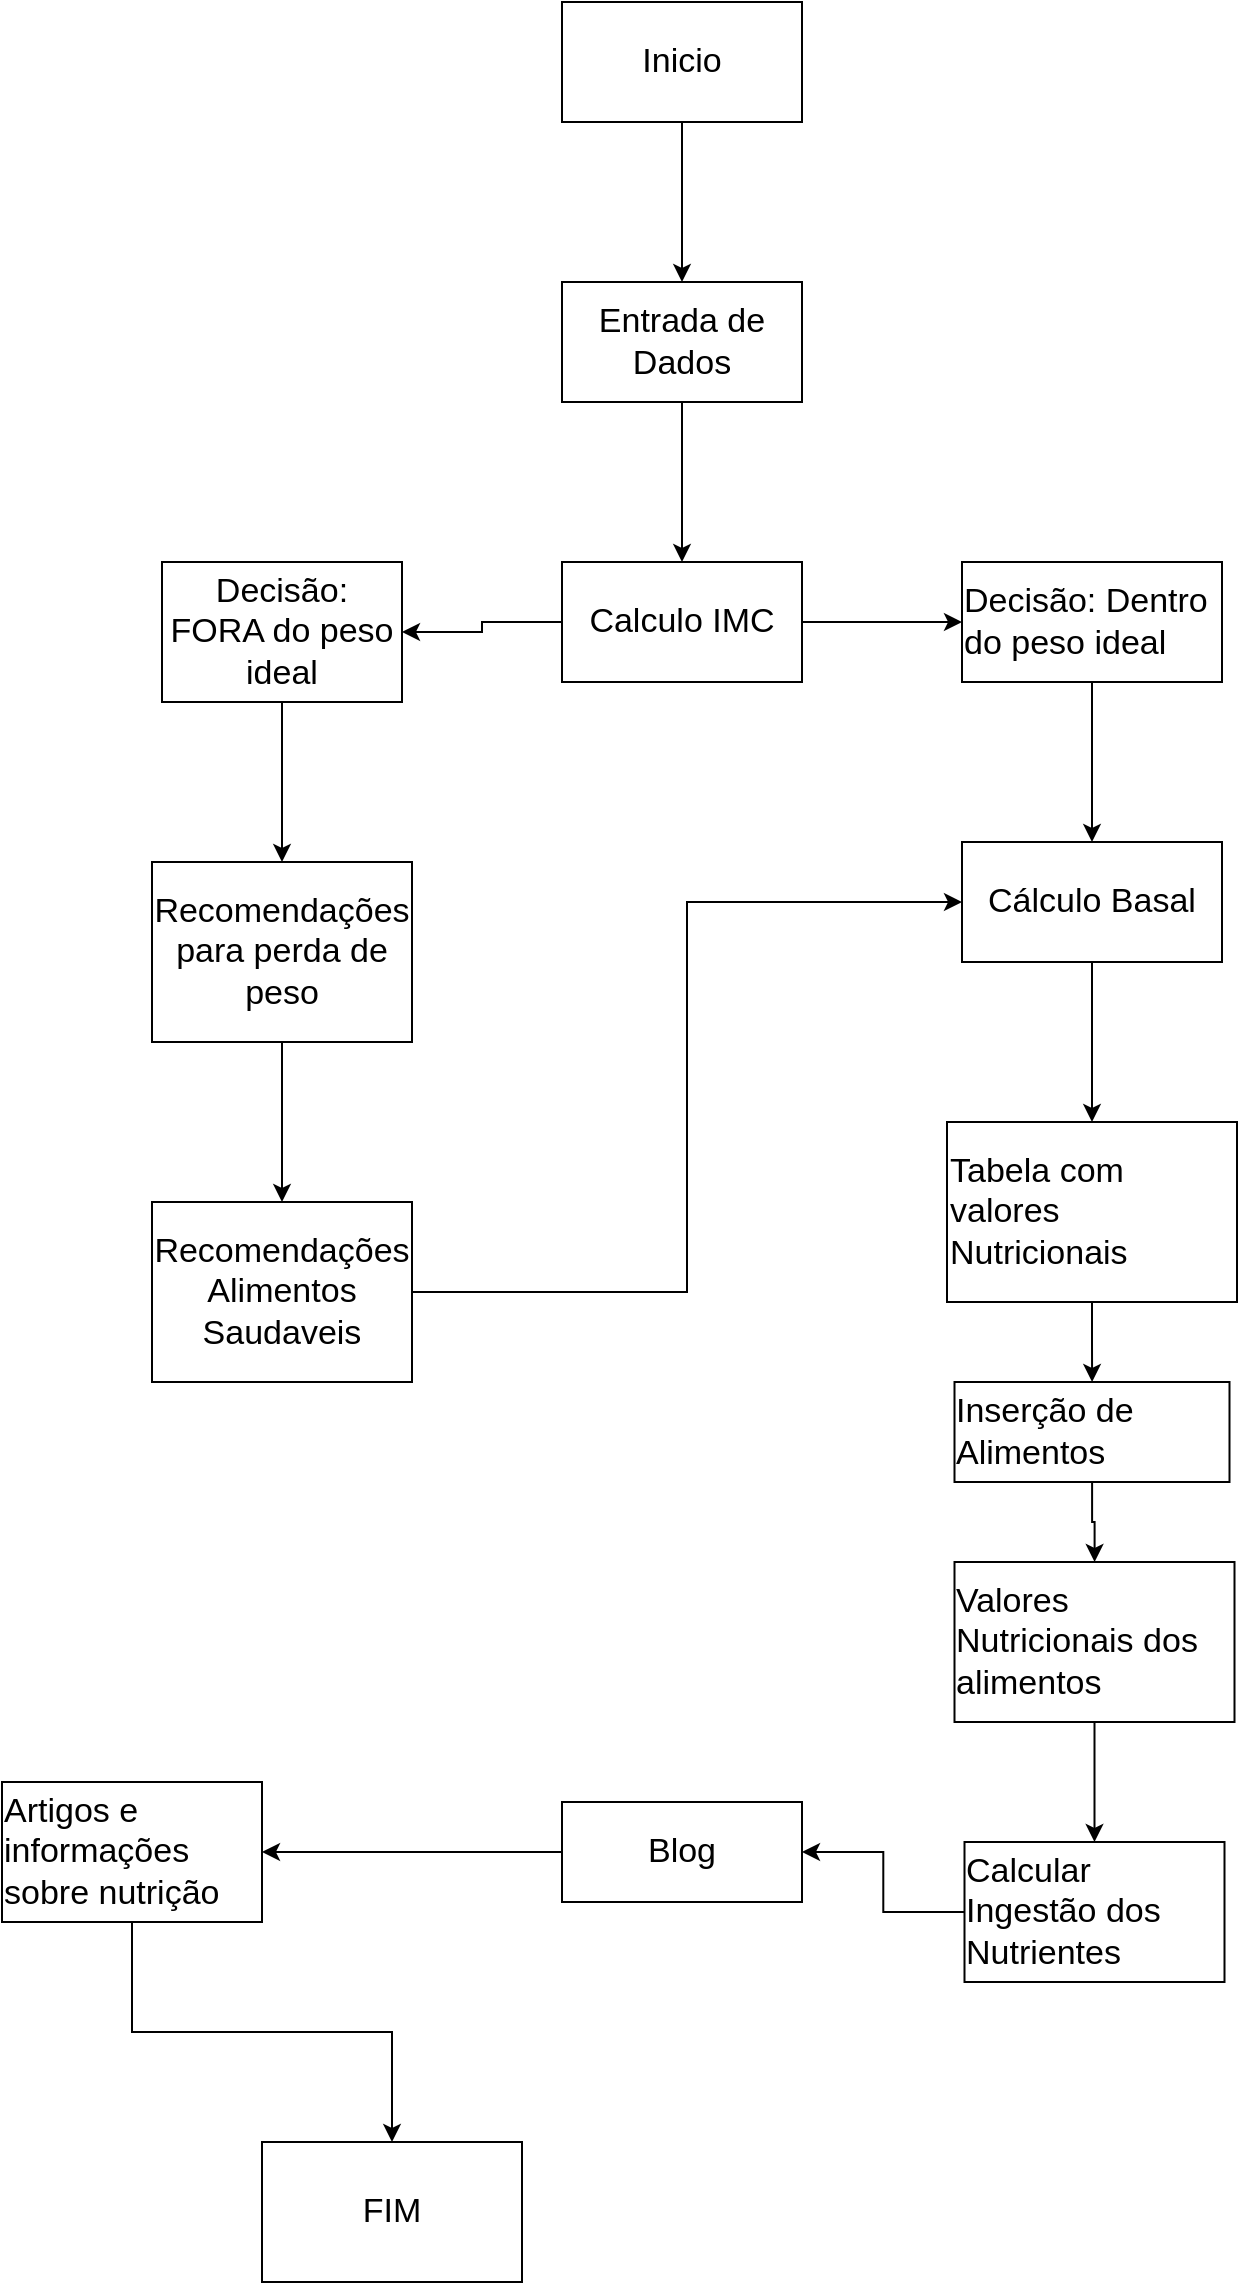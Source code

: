 <mxfile version="21.5.2" type="github">
  <diagram name="Página-1" id="-aCscPGjMUDcG00FSvme">
    <mxGraphModel dx="1434" dy="768" grid="1" gridSize="10" guides="1" tooltips="1" connect="1" arrows="1" fold="1" page="1" pageScale="1" pageWidth="1100" pageHeight="850" math="0" shadow="0">
      <root>
        <mxCell id="0" />
        <mxCell id="1" parent="0" />
        <mxCell id="FosLZs8mTLWsPHXDbrrZ-3" value="" style="edgeStyle=orthogonalEdgeStyle;rounded=0;orthogonalLoop=1;jettySize=auto;html=1;" edge="1" parent="1" source="FosLZs8mTLWsPHXDbrrZ-1" target="FosLZs8mTLWsPHXDbrrZ-2">
          <mxGeometry relative="1" as="geometry" />
        </mxCell>
        <mxCell id="FosLZs8mTLWsPHXDbrrZ-1" value="&lt;font style=&quot;font-size: 17px;&quot;&gt;Inicio&lt;/font&gt;" style="rounded=0;whiteSpace=wrap;html=1;" vertex="1" parent="1">
          <mxGeometry x="400" y="80" width="120" height="60" as="geometry" />
        </mxCell>
        <mxCell id="FosLZs8mTLWsPHXDbrrZ-5" value="" style="edgeStyle=orthogonalEdgeStyle;rounded=0;orthogonalLoop=1;jettySize=auto;html=1;" edge="1" parent="1" source="FosLZs8mTLWsPHXDbrrZ-2" target="FosLZs8mTLWsPHXDbrrZ-4">
          <mxGeometry relative="1" as="geometry" />
        </mxCell>
        <mxCell id="FosLZs8mTLWsPHXDbrrZ-2" value="&lt;font style=&quot;font-size: 17px;&quot;&gt;Entrada de Dados &lt;/font&gt;" style="rounded=0;whiteSpace=wrap;html=1;" vertex="1" parent="1">
          <mxGeometry x="400" y="220" width="120" height="60" as="geometry" />
        </mxCell>
        <mxCell id="FosLZs8mTLWsPHXDbrrZ-9" value="" style="edgeStyle=orthogonalEdgeStyle;rounded=0;orthogonalLoop=1;jettySize=auto;html=1;" edge="1" parent="1" source="FosLZs8mTLWsPHXDbrrZ-4" target="FosLZs8mTLWsPHXDbrrZ-8">
          <mxGeometry relative="1" as="geometry" />
        </mxCell>
        <mxCell id="FosLZs8mTLWsPHXDbrrZ-30" value="" style="edgeStyle=orthogonalEdgeStyle;rounded=0;orthogonalLoop=1;jettySize=auto;html=1;" edge="1" parent="1" source="FosLZs8mTLWsPHXDbrrZ-4" target="FosLZs8mTLWsPHXDbrrZ-29">
          <mxGeometry relative="1" as="geometry" />
        </mxCell>
        <mxCell id="FosLZs8mTLWsPHXDbrrZ-4" value="&lt;font style=&quot;font-size: 17px;&quot;&gt;Calculo IMC&lt;/font&gt;" style="rounded=0;whiteSpace=wrap;html=1;" vertex="1" parent="1">
          <mxGeometry x="400" y="360" width="120" height="60" as="geometry" />
        </mxCell>
        <mxCell id="FosLZs8mTLWsPHXDbrrZ-11" value="" style="edgeStyle=orthogonalEdgeStyle;rounded=0;orthogonalLoop=1;jettySize=auto;html=1;" edge="1" parent="1" source="FosLZs8mTLWsPHXDbrrZ-8" target="FosLZs8mTLWsPHXDbrrZ-10">
          <mxGeometry relative="1" as="geometry" />
        </mxCell>
        <mxCell id="FosLZs8mTLWsPHXDbrrZ-8" value="&lt;div style=&quot;text-align: left;&quot;&gt;&lt;span style=&quot;background-color: initial;&quot;&gt;&lt;font style=&quot;font-size: 17px;&quot;&gt;Decisão: Dentro do peso ideal&lt;/font&gt;&lt;/span&gt;&lt;/div&gt;" style="rounded=0;whiteSpace=wrap;html=1;" vertex="1" parent="1">
          <mxGeometry x="600" y="360" width="130" height="60" as="geometry" />
        </mxCell>
        <mxCell id="FosLZs8mTLWsPHXDbrrZ-13" value="" style="edgeStyle=orthogonalEdgeStyle;rounded=0;orthogonalLoop=1;jettySize=auto;html=1;" edge="1" parent="1" source="FosLZs8mTLWsPHXDbrrZ-10" target="FosLZs8mTLWsPHXDbrrZ-12">
          <mxGeometry relative="1" as="geometry" />
        </mxCell>
        <mxCell id="FosLZs8mTLWsPHXDbrrZ-10" value="&lt;div style=&quot;text-align: left;&quot;&gt;&lt;font style=&quot;font-size: 17px;&quot;&gt;Cálculo Basal&lt;/font&gt;&lt;br&gt;&lt;/div&gt;" style="rounded=0;whiteSpace=wrap;html=1;" vertex="1" parent="1">
          <mxGeometry x="600" y="500" width="130" height="60" as="geometry" />
        </mxCell>
        <mxCell id="FosLZs8mTLWsPHXDbrrZ-15" value="" style="edgeStyle=orthogonalEdgeStyle;rounded=0;orthogonalLoop=1;jettySize=auto;html=1;" edge="1" parent="1" source="FosLZs8mTLWsPHXDbrrZ-12" target="FosLZs8mTLWsPHXDbrrZ-14">
          <mxGeometry relative="1" as="geometry" />
        </mxCell>
        <mxCell id="FosLZs8mTLWsPHXDbrrZ-12" value="&lt;div style=&quot;text-align: left;&quot;&gt;&lt;font style=&quot;font-size: 17px;&quot;&gt;Tabela com valores Nutricionais&lt;/font&gt;&lt;br&gt;&lt;/div&gt;" style="rounded=0;whiteSpace=wrap;html=1;" vertex="1" parent="1">
          <mxGeometry x="592.5" y="640" width="145" height="90" as="geometry" />
        </mxCell>
        <mxCell id="FosLZs8mTLWsPHXDbrrZ-17" value="" style="edgeStyle=orthogonalEdgeStyle;rounded=0;orthogonalLoop=1;jettySize=auto;html=1;" edge="1" parent="1" source="FosLZs8mTLWsPHXDbrrZ-14" target="FosLZs8mTLWsPHXDbrrZ-16">
          <mxGeometry relative="1" as="geometry" />
        </mxCell>
        <mxCell id="FosLZs8mTLWsPHXDbrrZ-14" value="&lt;div style=&quot;text-align: left;&quot;&gt;&lt;font style=&quot;font-size: 17px;&quot;&gt;Inserção de Alimentos&lt;/font&gt;&lt;br&gt;&lt;/div&gt;" style="rounded=0;whiteSpace=wrap;html=1;" vertex="1" parent="1">
          <mxGeometry x="596.25" y="770" width="137.5" height="50" as="geometry" />
        </mxCell>
        <mxCell id="FosLZs8mTLWsPHXDbrrZ-19" value="" style="edgeStyle=orthogonalEdgeStyle;rounded=0;orthogonalLoop=1;jettySize=auto;html=1;" edge="1" parent="1" source="FosLZs8mTLWsPHXDbrrZ-16" target="FosLZs8mTLWsPHXDbrrZ-18">
          <mxGeometry relative="1" as="geometry" />
        </mxCell>
        <mxCell id="FosLZs8mTLWsPHXDbrrZ-16" value="&lt;div style=&quot;text-align: left;&quot;&gt;&lt;font style=&quot;font-size: 17px;&quot;&gt;Valores Nutricionais dos alimentos&lt;/font&gt;&lt;br&gt;&lt;/div&gt;" style="rounded=0;whiteSpace=wrap;html=1;" vertex="1" parent="1">
          <mxGeometry x="596.25" y="860" width="140" height="80" as="geometry" />
        </mxCell>
        <mxCell id="FosLZs8mTLWsPHXDbrrZ-21" value="" style="edgeStyle=orthogonalEdgeStyle;rounded=0;orthogonalLoop=1;jettySize=auto;html=1;" edge="1" parent="1" source="FosLZs8mTLWsPHXDbrrZ-18" target="FosLZs8mTLWsPHXDbrrZ-20">
          <mxGeometry relative="1" as="geometry" />
        </mxCell>
        <mxCell id="FosLZs8mTLWsPHXDbrrZ-18" value="&lt;div style=&quot;text-align: left;&quot;&gt;&lt;span style=&quot;font-size: 17px;&quot;&gt;Calcular Ingestão dos Nutrientes&lt;/span&gt;&lt;/div&gt;" style="rounded=0;whiteSpace=wrap;html=1;" vertex="1" parent="1">
          <mxGeometry x="601.25" y="1000" width="130" height="70" as="geometry" />
        </mxCell>
        <mxCell id="FosLZs8mTLWsPHXDbrrZ-25" value="" style="edgeStyle=orthogonalEdgeStyle;rounded=0;orthogonalLoop=1;jettySize=auto;html=1;" edge="1" parent="1" source="FosLZs8mTLWsPHXDbrrZ-20" target="FosLZs8mTLWsPHXDbrrZ-24">
          <mxGeometry relative="1" as="geometry" />
        </mxCell>
        <mxCell id="FosLZs8mTLWsPHXDbrrZ-20" value="&lt;div style=&quot;text-align: left;&quot;&gt;&lt;span style=&quot;font-size: 17px;&quot;&gt;Blog&lt;/span&gt;&lt;/div&gt;" style="rounded=0;whiteSpace=wrap;html=1;" vertex="1" parent="1">
          <mxGeometry x="400" y="980" width="120" height="50" as="geometry" />
        </mxCell>
        <mxCell id="FosLZs8mTLWsPHXDbrrZ-27" value="" style="edgeStyle=orthogonalEdgeStyle;rounded=0;orthogonalLoop=1;jettySize=auto;html=1;" edge="1" parent="1" source="FosLZs8mTLWsPHXDbrrZ-24" target="FosLZs8mTLWsPHXDbrrZ-26">
          <mxGeometry relative="1" as="geometry" />
        </mxCell>
        <mxCell id="FosLZs8mTLWsPHXDbrrZ-24" value="&lt;div style=&quot;text-align: left;&quot;&gt;&lt;span style=&quot;font-size: 17px;&quot;&gt;Artigos e informações sobre nutrição&lt;/span&gt;&lt;/div&gt;" style="rounded=0;whiteSpace=wrap;html=1;" vertex="1" parent="1">
          <mxGeometry x="120" y="970" width="130" height="70" as="geometry" />
        </mxCell>
        <mxCell id="FosLZs8mTLWsPHXDbrrZ-26" value="&lt;div style=&quot;text-align: left;&quot;&gt;&lt;span style=&quot;font-size: 17px;&quot;&gt;FIM&lt;/span&gt;&lt;/div&gt;" style="rounded=0;whiteSpace=wrap;html=1;" vertex="1" parent="1">
          <mxGeometry x="250" y="1150" width="130" height="70" as="geometry" />
        </mxCell>
        <mxCell id="FosLZs8mTLWsPHXDbrrZ-32" value="" style="edgeStyle=orthogonalEdgeStyle;rounded=0;orthogonalLoop=1;jettySize=auto;html=1;" edge="1" parent="1" source="FosLZs8mTLWsPHXDbrrZ-29" target="FosLZs8mTLWsPHXDbrrZ-31">
          <mxGeometry relative="1" as="geometry" />
        </mxCell>
        <mxCell id="FosLZs8mTLWsPHXDbrrZ-29" value="&lt;font style=&quot;font-size: 17px;&quot;&gt;Decisão: FORA do peso ideal&lt;/font&gt;" style="rounded=0;whiteSpace=wrap;html=1;" vertex="1" parent="1">
          <mxGeometry x="200" y="360" width="120" height="70" as="geometry" />
        </mxCell>
        <mxCell id="FosLZs8mTLWsPHXDbrrZ-35" value="" style="edgeStyle=orthogonalEdgeStyle;rounded=0;orthogonalLoop=1;jettySize=auto;html=1;" edge="1" parent="1" source="FosLZs8mTLWsPHXDbrrZ-31" target="FosLZs8mTLWsPHXDbrrZ-34">
          <mxGeometry relative="1" as="geometry" />
        </mxCell>
        <mxCell id="FosLZs8mTLWsPHXDbrrZ-31" value="&lt;font style=&quot;font-size: 17px;&quot;&gt;Recomendações para perda de peso&lt;/font&gt;" style="whiteSpace=wrap;html=1;rounded=0;" vertex="1" parent="1">
          <mxGeometry x="195" y="510" width="130" height="90" as="geometry" />
        </mxCell>
        <mxCell id="FosLZs8mTLWsPHXDbrrZ-33" value="" style="edgeStyle=orthogonalEdgeStyle;rounded=0;orthogonalLoop=1;jettySize=auto;html=1;entryX=0;entryY=0.5;entryDx=0;entryDy=0;exitX=1;exitY=0.5;exitDx=0;exitDy=0;" edge="1" parent="1" source="FosLZs8mTLWsPHXDbrrZ-34" target="FosLZs8mTLWsPHXDbrrZ-10">
          <mxGeometry relative="1" as="geometry">
            <mxPoint x="330" y="540" as="sourcePoint" />
            <mxPoint x="270" y="520" as="targetPoint" />
          </mxGeometry>
        </mxCell>
        <mxCell id="FosLZs8mTLWsPHXDbrrZ-34" value="&lt;font style=&quot;font-size: 17px;&quot;&gt;Recomendações Alimentos Saudaveis&lt;/font&gt;" style="whiteSpace=wrap;html=1;rounded=0;" vertex="1" parent="1">
          <mxGeometry x="195" y="680" width="130" height="90" as="geometry" />
        </mxCell>
      </root>
    </mxGraphModel>
  </diagram>
</mxfile>
